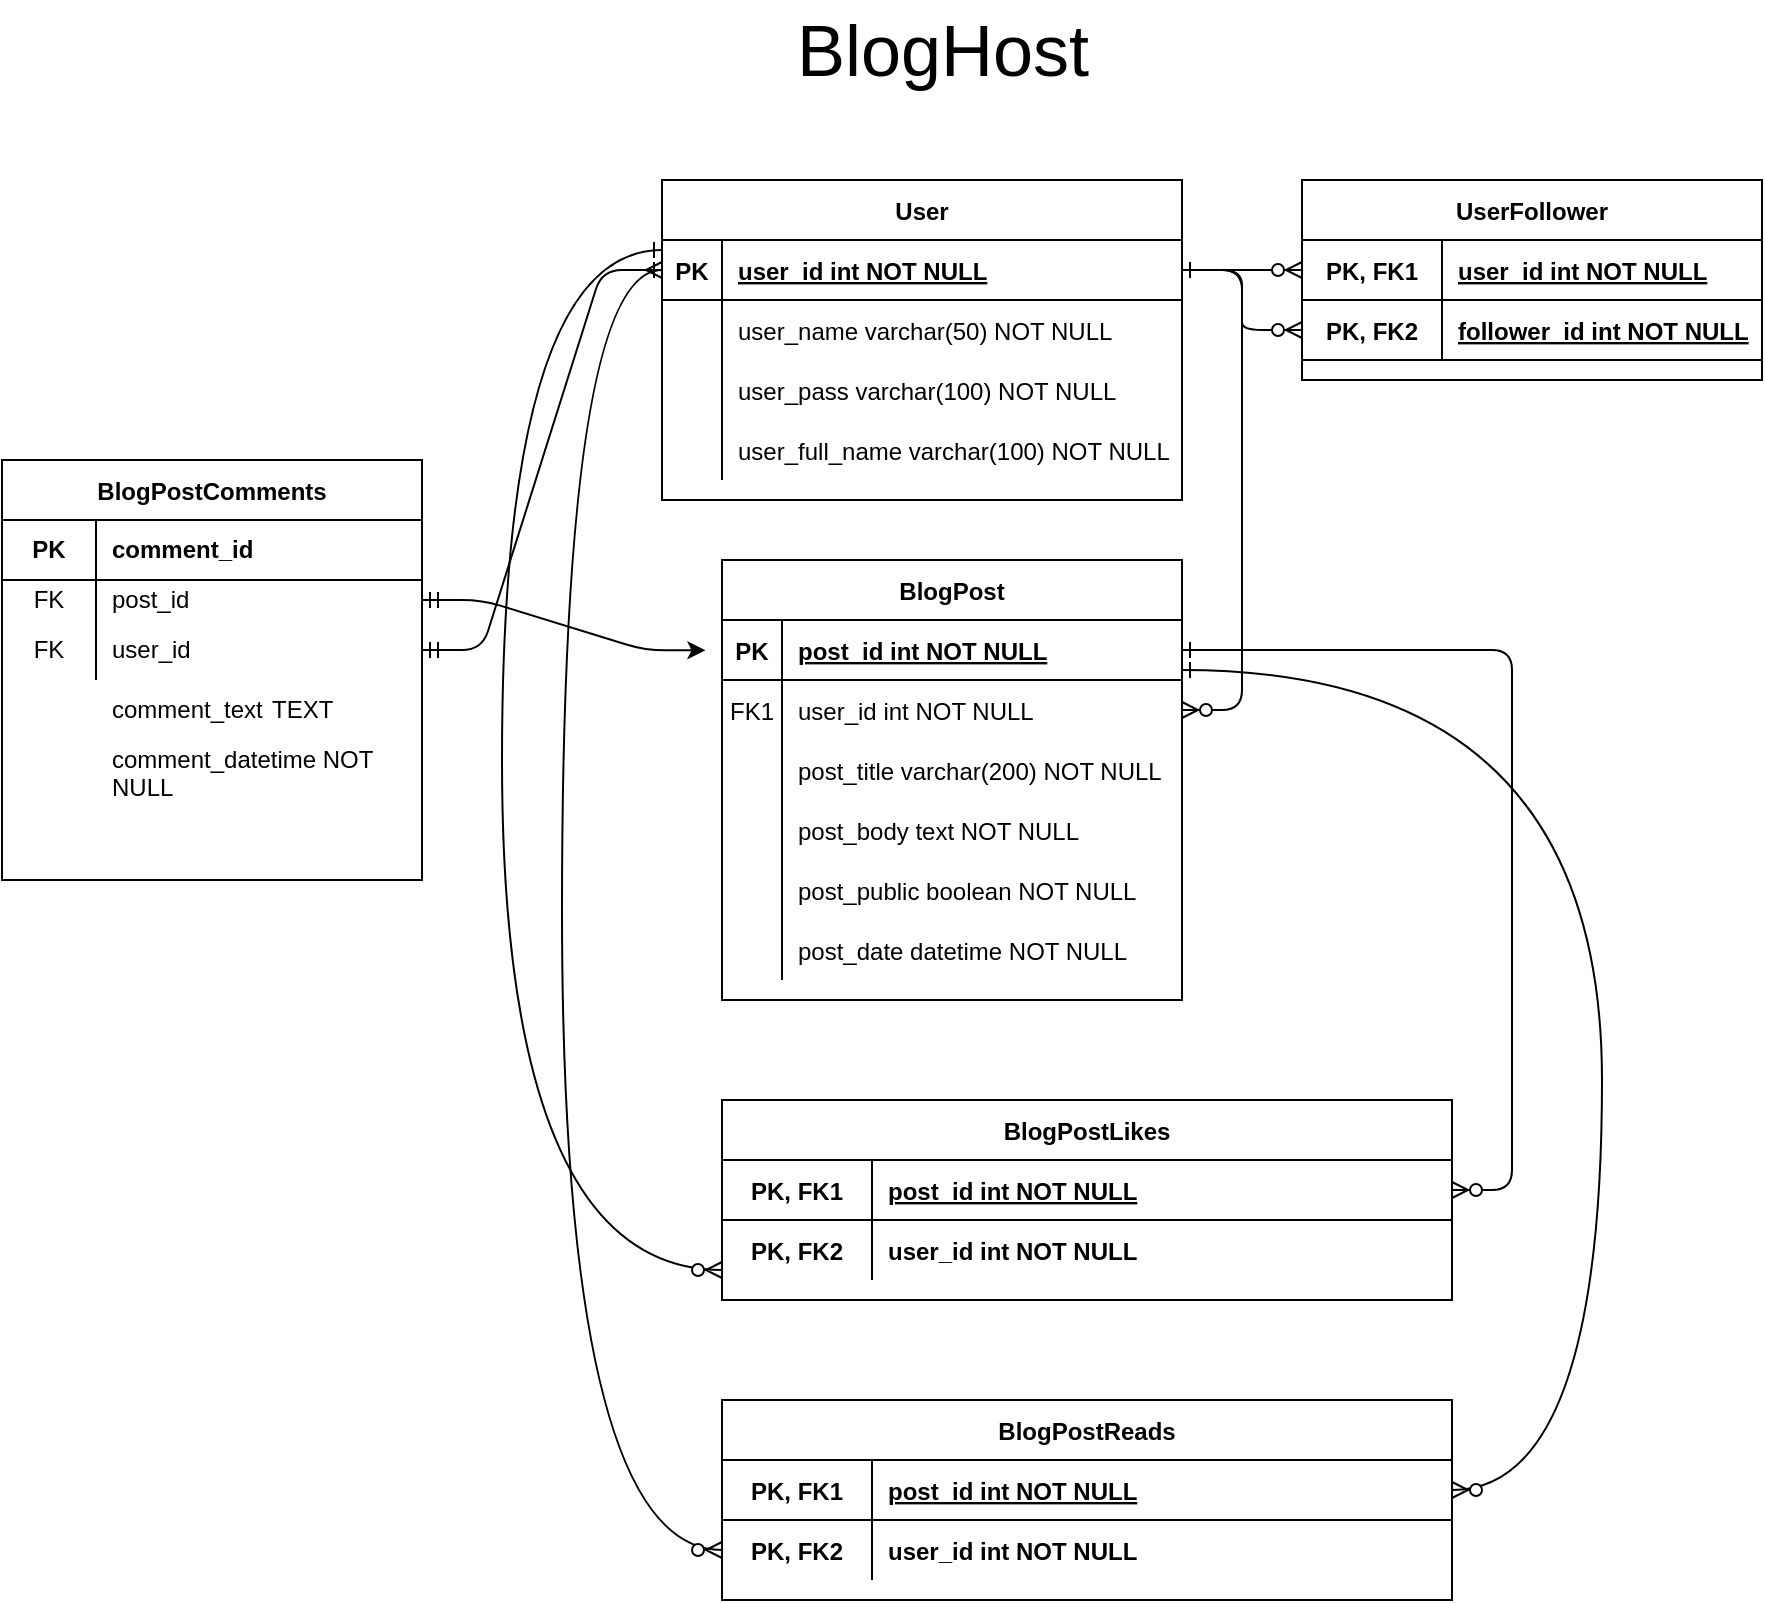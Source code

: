 <mxfile>
    <diagram id="R2lEEEUBdFMjLlhIrx00" name="Page-1">
        <mxGraphModel dx="2257" dy="976" grid="1" gridSize="10" guides="1" tooltips="1" connect="1" arrows="1" fold="1" page="1" pageScale="1" pageWidth="850" pageHeight="1100" math="0" shadow="0" extFonts="Permanent Marker^https://fonts.googleapis.com/css?family=Permanent+Marker">
            <root>
                <mxCell id="0"/>
                <mxCell id="1" parent="0"/>
                <mxCell id="C-vyLk0tnHw3VtMMgP7b-1" value="" style="edgeStyle=entityRelationEdgeStyle;endArrow=ERzeroToMany;startArrow=ERone;endFill=1;startFill=0;" parent="1" source="C-vyLk0tnHw3VtMMgP7b-24" target="C-vyLk0tnHw3VtMMgP7b-6" edge="1">
                    <mxGeometry width="100" height="100" relative="1" as="geometry">
                        <mxPoint x="420" y="810" as="sourcePoint"/>
                        <mxPoint x="520" y="710" as="targetPoint"/>
                    </mxGeometry>
                </mxCell>
                <mxCell id="C-vyLk0tnHw3VtMMgP7b-2" value="BlogPost" style="shape=table;startSize=30;container=1;collapsible=1;childLayout=tableLayout;fixedRows=1;rowLines=0;fontStyle=1;align=center;resizeLast=1;" parent="1" vertex="1">
                    <mxGeometry x="290" y="320" width="230" height="220" as="geometry"/>
                </mxCell>
                <mxCell id="C-vyLk0tnHw3VtMMgP7b-3" value="" style="shape=partialRectangle;collapsible=0;dropTarget=0;pointerEvents=0;fillColor=none;points=[[0,0.5],[1,0.5]];portConstraint=eastwest;top=0;left=0;right=0;bottom=1;" parent="C-vyLk0tnHw3VtMMgP7b-2" vertex="1">
                    <mxGeometry y="30" width="230" height="30" as="geometry"/>
                </mxCell>
                <mxCell id="C-vyLk0tnHw3VtMMgP7b-4" value="PK" style="shape=partialRectangle;overflow=hidden;connectable=0;fillColor=none;top=0;left=0;bottom=0;right=0;fontStyle=1;" parent="C-vyLk0tnHw3VtMMgP7b-3" vertex="1">
                    <mxGeometry width="30" height="30" as="geometry"/>
                </mxCell>
                <mxCell id="C-vyLk0tnHw3VtMMgP7b-5" value="post_id int NOT NULL " style="shape=partialRectangle;overflow=hidden;connectable=0;fillColor=none;top=0;left=0;bottom=0;right=0;align=left;spacingLeft=6;fontStyle=5;" parent="C-vyLk0tnHw3VtMMgP7b-3" vertex="1">
                    <mxGeometry x="30" width="200" height="30" as="geometry"/>
                </mxCell>
                <mxCell id="C-vyLk0tnHw3VtMMgP7b-6" value="" style="shape=partialRectangle;collapsible=0;dropTarget=0;pointerEvents=0;fillColor=none;points=[[0,0.5],[1,0.5]];portConstraint=eastwest;top=0;left=0;right=0;bottom=0;" parent="C-vyLk0tnHw3VtMMgP7b-2" vertex="1">
                    <mxGeometry y="60" width="230" height="30" as="geometry"/>
                </mxCell>
                <mxCell id="C-vyLk0tnHw3VtMMgP7b-7" value="FK1" style="shape=partialRectangle;overflow=hidden;connectable=0;fillColor=none;top=0;left=0;bottom=0;right=0;" parent="C-vyLk0tnHw3VtMMgP7b-6" vertex="1">
                    <mxGeometry width="30" height="30" as="geometry"/>
                </mxCell>
                <mxCell id="C-vyLk0tnHw3VtMMgP7b-8" value="user_id int NOT NULL" style="shape=partialRectangle;overflow=hidden;connectable=0;fillColor=none;top=0;left=0;bottom=0;right=0;align=left;spacingLeft=6;fontStyle=0" parent="C-vyLk0tnHw3VtMMgP7b-6" vertex="1">
                    <mxGeometry x="30" width="200" height="30" as="geometry"/>
                </mxCell>
                <mxCell id="tpVRgbei8KWrBZzYqUh3-10" value="" style="shape=partialRectangle;collapsible=0;dropTarget=0;pointerEvents=0;fillColor=none;points=[[0,0.5],[1,0.5]];portConstraint=eastwest;top=0;left=0;right=0;bottom=0;" parent="C-vyLk0tnHw3VtMMgP7b-2" vertex="1">
                    <mxGeometry y="90" width="230" height="30" as="geometry"/>
                </mxCell>
                <mxCell id="tpVRgbei8KWrBZzYqUh3-11" value="" style="shape=partialRectangle;overflow=hidden;connectable=0;fillColor=none;top=0;left=0;bottom=0;right=0;" parent="tpVRgbei8KWrBZzYqUh3-10" vertex="1">
                    <mxGeometry width="30" height="30" as="geometry"/>
                </mxCell>
                <mxCell id="tpVRgbei8KWrBZzYqUh3-12" value="post_title varchar(200) NOT NULL" style="shape=partialRectangle;overflow=hidden;connectable=0;fillColor=none;top=0;left=0;bottom=0;right=0;align=left;spacingLeft=6;" parent="tpVRgbei8KWrBZzYqUh3-10" vertex="1">
                    <mxGeometry x="30" width="200" height="30" as="geometry"/>
                </mxCell>
                <mxCell id="tpVRgbei8KWrBZzYqUh3-13" value="" style="shape=partialRectangle;collapsible=0;dropTarget=0;pointerEvents=0;fillColor=none;points=[[0,0.5],[1,0.5]];portConstraint=eastwest;top=0;left=0;right=0;bottom=0;" parent="C-vyLk0tnHw3VtMMgP7b-2" vertex="1">
                    <mxGeometry y="120" width="230" height="30" as="geometry"/>
                </mxCell>
                <mxCell id="tpVRgbei8KWrBZzYqUh3-14" value="" style="shape=partialRectangle;overflow=hidden;connectable=0;fillColor=none;top=0;left=0;bottom=0;right=0;" parent="tpVRgbei8KWrBZzYqUh3-13" vertex="1">
                    <mxGeometry width="30" height="30" as="geometry"/>
                </mxCell>
                <mxCell id="tpVRgbei8KWrBZzYqUh3-15" value="post_body text NOT NULL" style="shape=partialRectangle;overflow=hidden;connectable=0;fillColor=none;top=0;left=0;bottom=0;right=0;align=left;spacingLeft=6;" parent="tpVRgbei8KWrBZzYqUh3-13" vertex="1">
                    <mxGeometry x="30" width="200" height="30" as="geometry"/>
                </mxCell>
                <mxCell id="tpVRgbei8KWrBZzYqUh3-16" value="" style="shape=partialRectangle;collapsible=0;dropTarget=0;pointerEvents=0;fillColor=none;points=[[0,0.5],[1,0.5]];portConstraint=eastwest;top=0;left=0;right=0;bottom=0;" parent="C-vyLk0tnHw3VtMMgP7b-2" vertex="1">
                    <mxGeometry y="150" width="230" height="30" as="geometry"/>
                </mxCell>
                <mxCell id="tpVRgbei8KWrBZzYqUh3-17" value="" style="shape=partialRectangle;overflow=hidden;connectable=0;fillColor=none;top=0;left=0;bottom=0;right=0;" parent="tpVRgbei8KWrBZzYqUh3-16" vertex="1">
                    <mxGeometry width="30" height="30" as="geometry"/>
                </mxCell>
                <mxCell id="tpVRgbei8KWrBZzYqUh3-18" value="post_public boolean NOT NULL" style="shape=partialRectangle;overflow=hidden;connectable=0;fillColor=none;top=0;left=0;bottom=0;right=0;align=left;spacingLeft=6;" parent="tpVRgbei8KWrBZzYqUh3-16" vertex="1">
                    <mxGeometry x="30" width="200" height="30" as="geometry"/>
                </mxCell>
                <mxCell id="C-vyLk0tnHw3VtMMgP7b-9" value="" style="shape=partialRectangle;collapsible=0;dropTarget=0;pointerEvents=0;fillColor=none;points=[[0,0.5],[1,0.5]];portConstraint=eastwest;top=0;left=0;right=0;bottom=0;" parent="C-vyLk0tnHw3VtMMgP7b-2" vertex="1">
                    <mxGeometry y="180" width="230" height="30" as="geometry"/>
                </mxCell>
                <mxCell id="C-vyLk0tnHw3VtMMgP7b-10" value="" style="shape=partialRectangle;overflow=hidden;connectable=0;fillColor=none;top=0;left=0;bottom=0;right=0;" parent="C-vyLk0tnHw3VtMMgP7b-9" vertex="1">
                    <mxGeometry width="30" height="30" as="geometry"/>
                </mxCell>
                <mxCell id="C-vyLk0tnHw3VtMMgP7b-11" value="post_date datetime NOT NULL" style="shape=partialRectangle;overflow=hidden;connectable=0;fillColor=none;top=0;left=0;bottom=0;right=0;align=left;spacingLeft=6;" parent="C-vyLk0tnHw3VtMMgP7b-9" vertex="1">
                    <mxGeometry x="30" width="200" height="30" as="geometry"/>
                </mxCell>
                <mxCell id="tpVRgbei8KWrBZzYqUh3-22" value="BlogPostLikes" style="shape=table;startSize=30;container=1;collapsible=1;childLayout=tableLayout;fixedRows=1;rowLines=0;fontStyle=1;align=center;resizeLast=1;" parent="1" vertex="1">
                    <mxGeometry x="290" y="590" width="365" height="100" as="geometry"/>
                </mxCell>
                <mxCell id="tpVRgbei8KWrBZzYqUh3-23" value="" style="shape=partialRectangle;collapsible=0;dropTarget=0;pointerEvents=0;fillColor=none;points=[[0,0.5],[1,0.5]];portConstraint=eastwest;top=0;left=0;right=0;bottom=1;" parent="tpVRgbei8KWrBZzYqUh3-22" vertex="1">
                    <mxGeometry y="30" width="365" height="30" as="geometry"/>
                </mxCell>
                <mxCell id="tpVRgbei8KWrBZzYqUh3-24" value="PK, FK1" style="shape=partialRectangle;overflow=hidden;connectable=0;fillColor=none;top=0;left=0;bottom=0;right=0;fontStyle=1;" parent="tpVRgbei8KWrBZzYqUh3-23" vertex="1">
                    <mxGeometry width="75" height="30" as="geometry"/>
                </mxCell>
                <mxCell id="tpVRgbei8KWrBZzYqUh3-25" value="post_id int NOT NULL " style="shape=partialRectangle;overflow=hidden;connectable=0;fillColor=none;top=0;left=0;bottom=0;right=0;align=left;spacingLeft=6;fontStyle=5;" parent="tpVRgbei8KWrBZzYqUh3-23" vertex="1">
                    <mxGeometry x="75" width="290" height="30" as="geometry"/>
                </mxCell>
                <mxCell id="tpVRgbei8KWrBZzYqUh3-26" value="" style="shape=partialRectangle;collapsible=0;dropTarget=0;pointerEvents=0;fillColor=none;points=[[0,0.5],[1,0.5]];portConstraint=eastwest;top=0;left=0;right=0;bottom=0;" parent="tpVRgbei8KWrBZzYqUh3-22" vertex="1">
                    <mxGeometry y="60" width="365" height="30" as="geometry"/>
                </mxCell>
                <mxCell id="tpVRgbei8KWrBZzYqUh3-27" value="PK, FK2" style="shape=partialRectangle;overflow=hidden;connectable=0;fillColor=none;top=0;left=0;bottom=0;right=0;fontStyle=1" parent="tpVRgbei8KWrBZzYqUh3-26" vertex="1">
                    <mxGeometry width="75" height="30" as="geometry"/>
                </mxCell>
                <mxCell id="tpVRgbei8KWrBZzYqUh3-28" value="user_id int NOT NULL" style="shape=partialRectangle;overflow=hidden;connectable=0;fillColor=none;top=0;left=0;bottom=0;right=0;align=left;spacingLeft=6;fontStyle=1" parent="tpVRgbei8KWrBZzYqUh3-26" vertex="1">
                    <mxGeometry x="75" width="290" height="30" as="geometry"/>
                </mxCell>
                <mxCell id="tpVRgbei8KWrBZzYqUh3-63" value="BlogPostReads" style="shape=table;startSize=30;container=1;collapsible=1;childLayout=tableLayout;fixedRows=1;rowLines=0;fontStyle=1;align=center;resizeLast=1;" parent="1" vertex="1">
                    <mxGeometry x="290" y="740" width="365" height="100" as="geometry"/>
                </mxCell>
                <mxCell id="tpVRgbei8KWrBZzYqUh3-64" value="" style="shape=partialRectangle;collapsible=0;dropTarget=0;pointerEvents=0;fillColor=none;points=[[0,0.5],[1,0.5]];portConstraint=eastwest;top=0;left=0;right=0;bottom=1;" parent="tpVRgbei8KWrBZzYqUh3-63" vertex="1">
                    <mxGeometry y="30" width="365" height="30" as="geometry"/>
                </mxCell>
                <mxCell id="tpVRgbei8KWrBZzYqUh3-65" value="PK, FK1" style="shape=partialRectangle;overflow=hidden;connectable=0;fillColor=none;top=0;left=0;bottom=0;right=0;fontStyle=1;" parent="tpVRgbei8KWrBZzYqUh3-64" vertex="1">
                    <mxGeometry width="75" height="30" as="geometry"/>
                </mxCell>
                <mxCell id="tpVRgbei8KWrBZzYqUh3-66" value="post_id int NOT NULL " style="shape=partialRectangle;overflow=hidden;connectable=0;fillColor=none;top=0;left=0;bottom=0;right=0;align=left;spacingLeft=6;fontStyle=5;" parent="tpVRgbei8KWrBZzYqUh3-64" vertex="1">
                    <mxGeometry x="75" width="290" height="30" as="geometry"/>
                </mxCell>
                <mxCell id="tpVRgbei8KWrBZzYqUh3-67" value="" style="shape=partialRectangle;collapsible=0;dropTarget=0;pointerEvents=0;fillColor=none;points=[[0,0.5],[1,0.5]];portConstraint=eastwest;top=0;left=0;right=0;bottom=0;" parent="tpVRgbei8KWrBZzYqUh3-63" vertex="1">
                    <mxGeometry y="60" width="365" height="30" as="geometry"/>
                </mxCell>
                <mxCell id="tpVRgbei8KWrBZzYqUh3-68" value="PK, FK2" style="shape=partialRectangle;overflow=hidden;connectable=0;fillColor=none;top=0;left=0;bottom=0;right=0;fontStyle=1" parent="tpVRgbei8KWrBZzYqUh3-67" vertex="1">
                    <mxGeometry width="75" height="30" as="geometry"/>
                </mxCell>
                <mxCell id="tpVRgbei8KWrBZzYqUh3-69" value="user_id int NOT NULL" style="shape=partialRectangle;overflow=hidden;connectable=0;fillColor=none;top=0;left=0;bottom=0;right=0;align=left;spacingLeft=6;fontStyle=1" parent="tpVRgbei8KWrBZzYqUh3-67" vertex="1">
                    <mxGeometry x="75" width="290" height="30" as="geometry"/>
                </mxCell>
                <mxCell id="C-vyLk0tnHw3VtMMgP7b-23" value="User" style="shape=table;startSize=30;container=1;collapsible=1;childLayout=tableLayout;fixedRows=1;rowLines=0;fontStyle=1;align=center;resizeLast=1;" parent="1" vertex="1">
                    <mxGeometry x="260" y="130" width="260" height="160" as="geometry"/>
                </mxCell>
                <mxCell id="C-vyLk0tnHw3VtMMgP7b-24" value="" style="shape=partialRectangle;collapsible=0;dropTarget=0;pointerEvents=0;fillColor=none;points=[[0,0.5],[1,0.5]];portConstraint=eastwest;top=0;left=0;right=0;bottom=1;" parent="C-vyLk0tnHw3VtMMgP7b-23" vertex="1">
                    <mxGeometry y="30" width="260" height="30" as="geometry"/>
                </mxCell>
                <mxCell id="C-vyLk0tnHw3VtMMgP7b-25" value="PK" style="shape=partialRectangle;overflow=hidden;connectable=0;fillColor=none;top=0;left=0;bottom=0;right=0;fontStyle=1;" parent="C-vyLk0tnHw3VtMMgP7b-24" vertex="1">
                    <mxGeometry width="30" height="30" as="geometry"/>
                </mxCell>
                <mxCell id="C-vyLk0tnHw3VtMMgP7b-26" value="user_id int NOT NULL " style="shape=partialRectangle;overflow=hidden;connectable=0;fillColor=none;top=0;left=0;bottom=0;right=0;align=left;spacingLeft=6;fontStyle=5;" parent="C-vyLk0tnHw3VtMMgP7b-24" vertex="1">
                    <mxGeometry x="30" width="230" height="30" as="geometry"/>
                </mxCell>
                <mxCell id="C-vyLk0tnHw3VtMMgP7b-27" value="" style="shape=partialRectangle;collapsible=0;dropTarget=0;pointerEvents=0;fillColor=none;points=[[0,0.5],[1,0.5]];portConstraint=eastwest;top=0;left=0;right=0;bottom=0;" parent="C-vyLk0tnHw3VtMMgP7b-23" vertex="1">
                    <mxGeometry y="60" width="260" height="30" as="geometry"/>
                </mxCell>
                <mxCell id="C-vyLk0tnHw3VtMMgP7b-28" value="" style="shape=partialRectangle;overflow=hidden;connectable=0;fillColor=none;top=0;left=0;bottom=0;right=0;" parent="C-vyLk0tnHw3VtMMgP7b-27" vertex="1">
                    <mxGeometry width="30" height="30" as="geometry"/>
                </mxCell>
                <mxCell id="C-vyLk0tnHw3VtMMgP7b-29" value="user_name varchar(50) NOT NULL" style="shape=partialRectangle;overflow=hidden;connectable=0;fillColor=none;top=0;left=0;bottom=0;right=0;align=left;spacingLeft=6;" parent="C-vyLk0tnHw3VtMMgP7b-27" vertex="1">
                    <mxGeometry x="30" width="230" height="30" as="geometry"/>
                </mxCell>
                <mxCell id="tpVRgbei8KWrBZzYqUh3-4" value="" style="shape=partialRectangle;collapsible=0;dropTarget=0;pointerEvents=0;fillColor=none;points=[[0,0.5],[1,0.5]];portConstraint=eastwest;top=0;left=0;right=0;bottom=0;" parent="C-vyLk0tnHw3VtMMgP7b-23" vertex="1">
                    <mxGeometry y="90" width="260" height="30" as="geometry"/>
                </mxCell>
                <mxCell id="tpVRgbei8KWrBZzYqUh3-5" value="" style="shape=partialRectangle;overflow=hidden;connectable=0;fillColor=none;top=0;left=0;bottom=0;right=0;" parent="tpVRgbei8KWrBZzYqUh3-4" vertex="1">
                    <mxGeometry width="30" height="30" as="geometry"/>
                </mxCell>
                <mxCell id="tpVRgbei8KWrBZzYqUh3-6" value="user_pass varchar(100) NOT NULL" style="shape=partialRectangle;overflow=hidden;connectable=0;fillColor=none;top=0;left=0;bottom=0;right=0;align=left;spacingLeft=6;" parent="tpVRgbei8KWrBZzYqUh3-4" vertex="1">
                    <mxGeometry x="30" width="230" height="30" as="geometry"/>
                </mxCell>
                <mxCell id="tpVRgbei8KWrBZzYqUh3-7" value="" style="shape=partialRectangle;collapsible=0;dropTarget=0;pointerEvents=0;fillColor=none;points=[[0,0.5],[1,0.5]];portConstraint=eastwest;top=0;left=0;right=0;bottom=0;" parent="C-vyLk0tnHw3VtMMgP7b-23" vertex="1">
                    <mxGeometry y="120" width="260" height="30" as="geometry"/>
                </mxCell>
                <mxCell id="tpVRgbei8KWrBZzYqUh3-8" value="" style="shape=partialRectangle;overflow=hidden;connectable=0;fillColor=none;top=0;left=0;bottom=0;right=0;" parent="tpVRgbei8KWrBZzYqUh3-7" vertex="1">
                    <mxGeometry width="30" height="30" as="geometry"/>
                </mxCell>
                <mxCell id="tpVRgbei8KWrBZzYqUh3-9" value="user_full_name varchar(100) NOT NULL" style="shape=partialRectangle;overflow=hidden;connectable=0;fillColor=none;top=0;left=0;bottom=0;right=0;align=left;spacingLeft=6;" parent="tpVRgbei8KWrBZzYqUh3-7" vertex="1">
                    <mxGeometry x="30" width="230" height="30" as="geometry"/>
                </mxCell>
                <mxCell id="tpVRgbei8KWrBZzYqUh3-73" value="UserFollower" style="shape=table;startSize=30;container=1;collapsible=1;childLayout=tableLayout;fixedRows=1;rowLines=0;fontStyle=1;align=center;resizeLast=1;" parent="1" vertex="1">
                    <mxGeometry x="580" y="130" width="230" height="100" as="geometry"/>
                </mxCell>
                <mxCell id="tpVRgbei8KWrBZzYqUh3-74" value="" style="shape=partialRectangle;collapsible=0;dropTarget=0;pointerEvents=0;fillColor=none;points=[[0,0.5],[1,0.5]];portConstraint=eastwest;top=0;left=0;right=0;bottom=1;" parent="tpVRgbei8KWrBZzYqUh3-73" vertex="1">
                    <mxGeometry y="30" width="230" height="30" as="geometry"/>
                </mxCell>
                <mxCell id="tpVRgbei8KWrBZzYqUh3-75" value="PK, FK1" style="shape=partialRectangle;overflow=hidden;connectable=0;fillColor=none;top=0;left=0;bottom=0;right=0;fontStyle=1;" parent="tpVRgbei8KWrBZzYqUh3-74" vertex="1">
                    <mxGeometry width="70" height="30" as="geometry"/>
                </mxCell>
                <mxCell id="tpVRgbei8KWrBZzYqUh3-76" value="user_id int NOT NULL " style="shape=partialRectangle;overflow=hidden;connectable=0;fillColor=none;top=0;left=0;bottom=0;right=0;align=left;spacingLeft=6;fontStyle=5;" parent="tpVRgbei8KWrBZzYqUh3-74" vertex="1">
                    <mxGeometry x="70" width="160" height="30" as="geometry"/>
                </mxCell>
                <mxCell id="tpVRgbei8KWrBZzYqUh3-86" value="" style="shape=partialRectangle;collapsible=0;dropTarget=0;pointerEvents=0;fillColor=none;points=[[0,0.5],[1,0.5]];portConstraint=eastwest;top=0;left=0;right=0;bottom=1;" parent="tpVRgbei8KWrBZzYqUh3-73" vertex="1">
                    <mxGeometry y="60" width="230" height="30" as="geometry"/>
                </mxCell>
                <mxCell id="tpVRgbei8KWrBZzYqUh3-87" value="PK, FK2" style="shape=partialRectangle;overflow=hidden;connectable=0;fillColor=none;top=0;left=0;bottom=0;right=0;fontStyle=1;" parent="tpVRgbei8KWrBZzYqUh3-86" vertex="1">
                    <mxGeometry width="70" height="30" as="geometry"/>
                </mxCell>
                <mxCell id="tpVRgbei8KWrBZzYqUh3-88" value="follower_id int NOT NULL " style="shape=partialRectangle;overflow=hidden;connectable=0;fillColor=none;top=0;left=0;bottom=0;right=0;align=left;spacingLeft=6;fontStyle=5;" parent="tpVRgbei8KWrBZzYqUh3-86" vertex="1">
                    <mxGeometry x="70" width="160" height="30" as="geometry"/>
                </mxCell>
                <mxCell id="tpVRgbei8KWrBZzYqUh3-61" value="" style="edgeStyle=entityRelationEdgeStyle;endArrow=ERzeroToMany;startArrow=ERone;endFill=1;startFill=0;" parent="1" source="C-vyLk0tnHw3VtMMgP7b-3" target="tpVRgbei8KWrBZzYqUh3-23" edge="1">
                    <mxGeometry width="100" height="100" relative="1" as="geometry">
                        <mxPoint x="350" y="255" as="sourcePoint"/>
                        <mxPoint x="420" y="285" as="targetPoint"/>
                    </mxGeometry>
                </mxCell>
                <mxCell id="tpVRgbei8KWrBZzYqUh3-70" value="" style="edgeStyle=orthogonalEdgeStyle;endArrow=ERzeroToMany;startArrow=ERone;endFill=1;startFill=0;elbow=vertical;curved=1;" parent="1" source="C-vyLk0tnHw3VtMMgP7b-3" target="tpVRgbei8KWrBZzYqUh3-64" edge="1">
                    <mxGeometry width="100" height="100" relative="1" as="geometry">
                        <mxPoint x="530" y="375" as="sourcePoint"/>
                        <mxPoint x="665" y="645" as="targetPoint"/>
                        <Array as="points">
                            <mxPoint x="730" y="375"/>
                            <mxPoint x="730" y="785"/>
                        </Array>
                    </mxGeometry>
                </mxCell>
                <mxCell id="tpVRgbei8KWrBZzYqUh3-62" value="" style="edgeStyle=orthogonalEdgeStyle;endArrow=ERzeroToMany;startArrow=ERone;endFill=1;startFill=0;curved=1;" parent="1" source="C-vyLk0tnHw3VtMMgP7b-24" target="tpVRgbei8KWrBZzYqUh3-26" edge="1">
                    <mxGeometry width="100" height="100" relative="1" as="geometry">
                        <mxPoint x="350" y="255" as="sourcePoint"/>
                        <mxPoint x="420" y="285" as="targetPoint"/>
                        <Array as="points">
                            <mxPoint x="180" y="165"/>
                            <mxPoint x="180" y="675"/>
                        </Array>
                    </mxGeometry>
                </mxCell>
                <mxCell id="tpVRgbei8KWrBZzYqUh3-71" value="" style="edgeStyle=orthogonalEdgeStyle;endArrow=ERzeroToMany;startArrow=ERone;endFill=1;startFill=0;curved=1;" parent="1" source="C-vyLk0tnHw3VtMMgP7b-24" target="tpVRgbei8KWrBZzYqUh3-67" edge="1">
                    <mxGeometry width="100" height="100" relative="1" as="geometry">
                        <mxPoint x="300" y="175" as="sourcePoint"/>
                        <mxPoint x="300" y="685" as="targetPoint"/>
                        <Array as="points">
                            <mxPoint x="210" y="175"/>
                            <mxPoint x="210" y="815"/>
                        </Array>
                    </mxGeometry>
                </mxCell>
                <mxCell id="tpVRgbei8KWrBZzYqUh3-72" value="BlogHost" style="text;html=1;resizable=0;autosize=1;align=center;verticalAlign=middle;points=[];fillColor=none;strokeColor=none;rounded=0;fontSize=36;" parent="1" vertex="1">
                    <mxGeometry x="320" y="40" width="160" height="50" as="geometry"/>
                </mxCell>
                <mxCell id="tpVRgbei8KWrBZzYqUh3-89" value="" style="edgeStyle=entityRelationEdgeStyle;endArrow=ERzeroToMany;startArrow=ERone;endFill=1;startFill=0;" parent="1" source="C-vyLk0tnHw3VtMMgP7b-24" target="tpVRgbei8KWrBZzYqUh3-74" edge="1">
                    <mxGeometry width="100" height="100" relative="1" as="geometry">
                        <mxPoint x="530" y="185" as="sourcePoint"/>
                        <mxPoint x="530" y="405" as="targetPoint"/>
                    </mxGeometry>
                </mxCell>
                <mxCell id="tpVRgbei8KWrBZzYqUh3-90" value="" style="edgeStyle=entityRelationEdgeStyle;endArrow=ERzeroToMany;startArrow=ERone;endFill=1;startFill=0;" parent="1" source="C-vyLk0tnHw3VtMMgP7b-24" target="tpVRgbei8KWrBZzYqUh3-86" edge="1">
                    <mxGeometry width="100" height="100" relative="1" as="geometry">
                        <mxPoint x="530" y="185" as="sourcePoint"/>
                        <mxPoint x="590" y="185" as="targetPoint"/>
                    </mxGeometry>
                </mxCell>
                <mxCell id="15" value="" style="group" vertex="1" connectable="0" parent="1">
                    <mxGeometry x="-70" y="270" width="210" height="210" as="geometry"/>
                </mxCell>
                <mxCell id="2" value="BlogPostComments" style="shape=table;startSize=30;container=1;collapsible=0;childLayout=tableLayout;fixedRows=1;rowLines=0;fontStyle=1;align=center;pointerEvents=1;" vertex="1" parent="15">
                    <mxGeometry width="210" height="210" as="geometry"/>
                </mxCell>
                <mxCell id="3" value="" style="shape=partialRectangle;html=1;whiteSpace=wrap;collapsible=0;dropTarget=0;pointerEvents=1;fillColor=none;top=0;left=0;bottom=1;right=0;points=[[0,0.5],[1,0.5]];portConstraint=eastwest;" vertex="1" parent="2">
                    <mxGeometry y="30" width="210" height="30" as="geometry"/>
                </mxCell>
                <mxCell id="4" value="&lt;b&gt;PK&lt;/b&gt;" style="shape=partialRectangle;html=1;whiteSpace=wrap;connectable=0;fillColor=none;top=0;left=0;bottom=0;right=0;overflow=hidden;pointerEvents=1;" vertex="1" parent="3">
                    <mxGeometry width="47" height="30" as="geometry"/>
                </mxCell>
                <mxCell id="5" value="&lt;b&gt;comment_id&lt;/b&gt;" style="shape=partialRectangle;html=1;whiteSpace=wrap;connectable=0;fillColor=none;top=0;left=0;bottom=0;right=0;align=left;spacingLeft=6;overflow=hidden;pointerEvents=1;" vertex="1" parent="3">
                    <mxGeometry x="47" width="163" height="30" as="geometry"/>
                </mxCell>
                <mxCell id="6" value="" style="shape=partialRectangle;html=1;whiteSpace=wrap;collapsible=0;dropTarget=0;pointerEvents=1;fillColor=none;top=0;left=0;bottom=0;right=0;points=[[0,0.5],[1,0.5]];portConstraint=eastwest;" vertex="1" parent="2">
                    <mxGeometry y="60" width="210" height="20" as="geometry"/>
                </mxCell>
                <mxCell id="7" value="FK" style="shape=partialRectangle;html=1;whiteSpace=wrap;connectable=0;fillColor=none;top=0;left=0;bottom=0;right=0;overflow=hidden;pointerEvents=1;" vertex="1" parent="6">
                    <mxGeometry width="47" height="20" as="geometry"/>
                </mxCell>
                <mxCell id="8" value="post_id" style="shape=partialRectangle;html=1;whiteSpace=wrap;connectable=0;fillColor=none;top=0;left=0;bottom=0;right=0;align=left;spacingLeft=6;overflow=hidden;pointerEvents=1;" vertex="1" parent="6">
                    <mxGeometry x="47" width="163" height="20" as="geometry"/>
                </mxCell>
                <mxCell id="9" value="" style="shape=partialRectangle;html=1;whiteSpace=wrap;collapsible=0;dropTarget=0;pointerEvents=1;fillColor=none;top=0;left=0;bottom=0;right=0;points=[[0,0.5],[1,0.5]];portConstraint=eastwest;" vertex="1" parent="2">
                    <mxGeometry y="80" width="210" height="30" as="geometry"/>
                </mxCell>
                <mxCell id="10" value="FK" style="shape=partialRectangle;html=1;whiteSpace=wrap;connectable=0;fillColor=none;top=0;left=0;bottom=0;right=0;overflow=hidden;pointerEvents=1;" vertex="1" parent="9">
                    <mxGeometry width="47" height="30" as="geometry"/>
                </mxCell>
                <mxCell id="11" value="user_id" style="shape=partialRectangle;html=1;whiteSpace=wrap;connectable=0;fillColor=none;top=0;left=0;bottom=0;right=0;align=left;spacingLeft=6;overflow=hidden;pointerEvents=1;" vertex="1" parent="9">
                    <mxGeometry x="47" width="163" height="30" as="geometry"/>
                </mxCell>
                <mxCell id="13" value="comment_text&lt;span style=&quot;white-space: pre&quot;&gt;&#9;&lt;/span&gt;TEXT" style="shape=partialRectangle;html=1;whiteSpace=wrap;connectable=0;fillColor=none;top=0;left=0;bottom=0;right=0;align=left;spacingLeft=6;overflow=hidden;pointerEvents=1;" vertex="1" parent="15">
                    <mxGeometry x="47" y="110" width="133" height="30" as="geometry"/>
                </mxCell>
                <mxCell id="14" value="comment_datetime NOT NULL" style="shape=partialRectangle;html=1;whiteSpace=wrap;connectable=0;fillColor=none;top=0;left=0;bottom=0;right=0;align=left;spacingLeft=6;overflow=hidden;pointerEvents=1;" vertex="1" parent="15">
                    <mxGeometry x="47" y="140" width="143" height="30" as="geometry"/>
                </mxCell>
                <mxCell id="19" style="edgeStyle=entityRelationEdgeStyle;html=1;entryX=-0.036;entryY=0.506;entryDx=0;entryDy=0;entryPerimeter=0;startArrow=ERmandOne;startFill=0;" edge="1" parent="1" source="6" target="C-vyLk0tnHw3VtMMgP7b-3">
                    <mxGeometry relative="1" as="geometry"/>
                </mxCell>
                <mxCell id="20" style="edgeStyle=entityRelationEdgeStyle;html=1;startArrow=ERmandOne;startFill=0;endArrow=ERmany;endFill=0;" edge="1" parent="1" source="9" target="C-vyLk0tnHw3VtMMgP7b-24">
                    <mxGeometry relative="1" as="geometry"/>
                </mxCell>
            </root>
        </mxGraphModel>
    </diagram>
</mxfile>